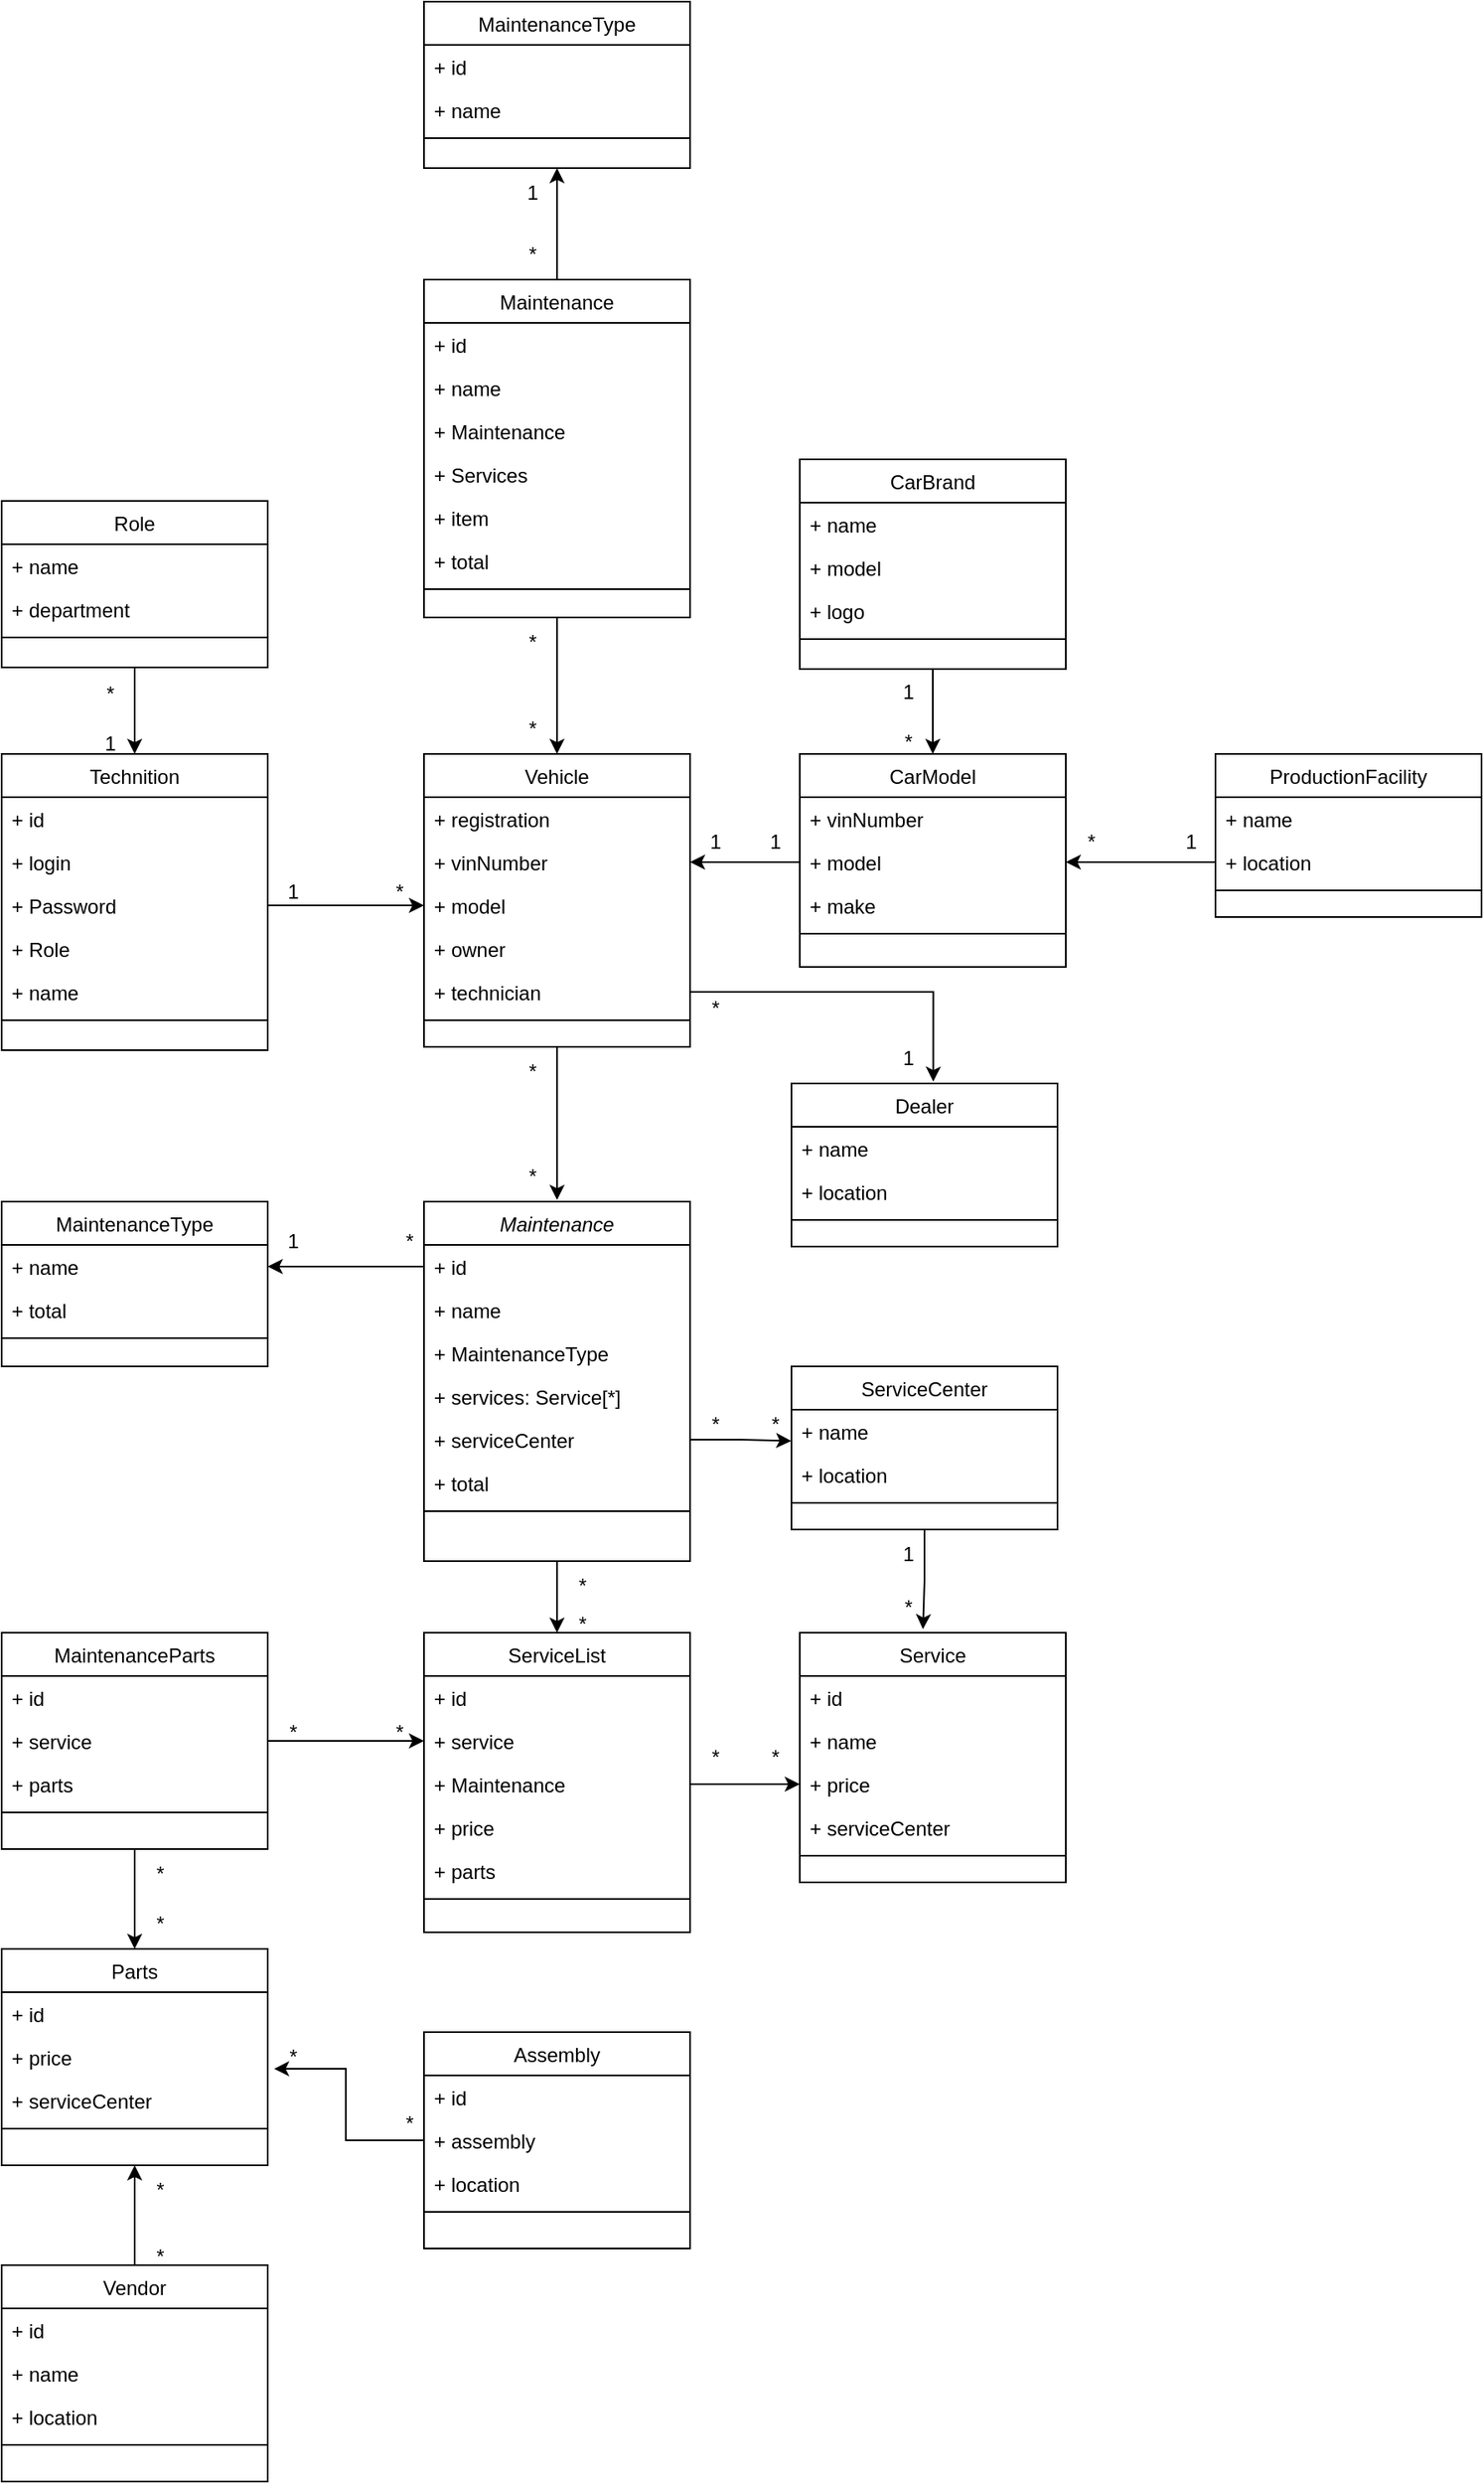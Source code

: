 <mxfile version="21.1.2" type="device">
  <diagram id="C5RBs43oDa-KdzZeNtuy" name="Page-1">
    <mxGraphModel dx="850" dy="819" grid="1" gridSize="10" guides="1" tooltips="1" connect="1" arrows="1" fold="1" page="1" pageScale="1" pageWidth="827" pageHeight="1169" math="0" shadow="0">
      <root>
        <mxCell id="WIyWlLk6GJQsqaUBKTNV-0" />
        <mxCell id="WIyWlLk6GJQsqaUBKTNV-1" parent="WIyWlLk6GJQsqaUBKTNV-0" />
        <mxCell id="qmpPMKrpPphyloh2gBgC-76" style="edgeStyle=orthogonalEdgeStyle;rounded=0;orthogonalLoop=1;jettySize=auto;html=1;exitX=0.5;exitY=1;exitDx=0;exitDy=0;entryX=0.5;entryY=0;entryDx=0;entryDy=0;" edge="1" parent="WIyWlLk6GJQsqaUBKTNV-1" source="zkfFHV4jXpPFQw0GAbJ--0" target="qmpPMKrpPphyloh2gBgC-65">
          <mxGeometry relative="1" as="geometry" />
        </mxCell>
        <mxCell id="zkfFHV4jXpPFQw0GAbJ--0" value="Maintenance" style="swimlane;fontStyle=2;align=center;verticalAlign=top;childLayout=stackLayout;horizontal=1;startSize=26;horizontalStack=0;resizeParent=1;resizeLast=0;collapsible=1;marginBottom=0;rounded=0;shadow=0;strokeWidth=1;" parent="WIyWlLk6GJQsqaUBKTNV-1" vertex="1">
          <mxGeometry x="334" y="1031" width="160" height="216" as="geometry">
            <mxRectangle x="230" y="140" width="160" height="26" as="alternateBounds" />
          </mxGeometry>
        </mxCell>
        <mxCell id="zkfFHV4jXpPFQw0GAbJ--1" value="+ id" style="text;align=left;verticalAlign=top;spacingLeft=4;spacingRight=4;overflow=hidden;rotatable=0;points=[[0,0.5],[1,0.5]];portConstraint=eastwest;" parent="zkfFHV4jXpPFQw0GAbJ--0" vertex="1">
          <mxGeometry y="26" width="160" height="26" as="geometry" />
        </mxCell>
        <mxCell id="zkfFHV4jXpPFQw0GAbJ--2" value="+ name" style="text;align=left;verticalAlign=top;spacingLeft=4;spacingRight=4;overflow=hidden;rotatable=0;points=[[0,0.5],[1,0.5]];portConstraint=eastwest;rounded=0;shadow=0;html=0;" parent="zkfFHV4jXpPFQw0GAbJ--0" vertex="1">
          <mxGeometry y="52" width="160" height="26" as="geometry" />
        </mxCell>
        <mxCell id="zkfFHV4jXpPFQw0GAbJ--3" value="+ MaintenanceType" style="text;align=left;verticalAlign=top;spacingLeft=4;spacingRight=4;overflow=hidden;rotatable=0;points=[[0,0.5],[1,0.5]];portConstraint=eastwest;rounded=0;shadow=0;html=0;" parent="zkfFHV4jXpPFQw0GAbJ--0" vertex="1">
          <mxGeometry y="78" width="160" height="26" as="geometry" />
        </mxCell>
        <mxCell id="qmpPMKrpPphyloh2gBgC-39" value="+ services: Service[*]" style="text;align=left;verticalAlign=top;spacingLeft=4;spacingRight=4;overflow=hidden;rotatable=0;points=[[0,0.5],[1,0.5]];portConstraint=eastwest;rounded=0;shadow=0;html=0;" vertex="1" parent="zkfFHV4jXpPFQw0GAbJ--0">
          <mxGeometry y="104" width="160" height="26" as="geometry" />
        </mxCell>
        <mxCell id="qmpPMKrpPphyloh2gBgC-40" value="+ serviceCenter" style="text;align=left;verticalAlign=top;spacingLeft=4;spacingRight=4;overflow=hidden;rotatable=0;points=[[0,0.5],[1,0.5]];portConstraint=eastwest;rounded=0;shadow=0;html=0;" vertex="1" parent="zkfFHV4jXpPFQw0GAbJ--0">
          <mxGeometry y="130" width="160" height="26" as="geometry" />
        </mxCell>
        <mxCell id="qmpPMKrpPphyloh2gBgC-41" value="+ total" style="text;align=left;verticalAlign=top;spacingLeft=4;spacingRight=4;overflow=hidden;rotatable=0;points=[[0,0.5],[1,0.5]];portConstraint=eastwest;" vertex="1" parent="zkfFHV4jXpPFQw0GAbJ--0">
          <mxGeometry y="156" width="160" height="26" as="geometry" />
        </mxCell>
        <mxCell id="zkfFHV4jXpPFQw0GAbJ--4" value="" style="line;html=1;strokeWidth=1;align=left;verticalAlign=middle;spacingTop=-1;spacingLeft=3;spacingRight=3;rotatable=0;labelPosition=right;points=[];portConstraint=eastwest;" parent="zkfFHV4jXpPFQw0GAbJ--0" vertex="1">
          <mxGeometry y="182" width="160" height="8" as="geometry" />
        </mxCell>
        <mxCell id="zkfFHV4jXpPFQw0GAbJ--6" value="MaintenanceType" style="swimlane;fontStyle=0;align=center;verticalAlign=top;childLayout=stackLayout;horizontal=1;startSize=26;horizontalStack=0;resizeParent=1;resizeLast=0;collapsible=1;marginBottom=0;rounded=0;shadow=0;strokeWidth=1;" parent="WIyWlLk6GJQsqaUBKTNV-1" vertex="1">
          <mxGeometry x="80" y="1031" width="160" height="99" as="geometry">
            <mxRectangle x="130" y="380" width="160" height="26" as="alternateBounds" />
          </mxGeometry>
        </mxCell>
        <mxCell id="zkfFHV4jXpPFQw0GAbJ--7" value="+ name" style="text;align=left;verticalAlign=top;spacingLeft=4;spacingRight=4;overflow=hidden;rotatable=0;points=[[0,0.5],[1,0.5]];portConstraint=eastwest;" parent="zkfFHV4jXpPFQw0GAbJ--6" vertex="1">
          <mxGeometry y="26" width="160" height="26" as="geometry" />
        </mxCell>
        <mxCell id="zkfFHV4jXpPFQw0GAbJ--8" value="+ total" style="text;align=left;verticalAlign=top;spacingLeft=4;spacingRight=4;overflow=hidden;rotatable=0;points=[[0,0.5],[1,0.5]];portConstraint=eastwest;rounded=0;shadow=0;html=0;" parent="zkfFHV4jXpPFQw0GAbJ--6" vertex="1">
          <mxGeometry y="52" width="160" height="26" as="geometry" />
        </mxCell>
        <mxCell id="zkfFHV4jXpPFQw0GAbJ--9" value="" style="line;html=1;strokeWidth=1;align=left;verticalAlign=middle;spacingTop=-1;spacingLeft=3;spacingRight=3;rotatable=0;labelPosition=right;points=[];portConstraint=eastwest;" parent="zkfFHV4jXpPFQw0GAbJ--6" vertex="1">
          <mxGeometry y="78" width="160" height="8" as="geometry" />
        </mxCell>
        <mxCell id="qmpPMKrpPphyloh2gBgC-119" style="edgeStyle=orthogonalEdgeStyle;rounded=0;orthogonalLoop=1;jettySize=auto;html=1;exitX=0.5;exitY=1;exitDx=0;exitDy=0;entryX=0.5;entryY=0;entryDx=0;entryDy=0;" edge="1" parent="WIyWlLk6GJQsqaUBKTNV-1" source="zkfFHV4jXpPFQw0GAbJ--13" target="qmpPMKrpPphyloh2gBgC-23">
          <mxGeometry relative="1" as="geometry" />
        </mxCell>
        <mxCell id="zkfFHV4jXpPFQw0GAbJ--13" value="Role" style="swimlane;fontStyle=0;align=center;verticalAlign=top;childLayout=stackLayout;horizontal=1;startSize=26;horizontalStack=0;resizeParent=1;resizeLast=0;collapsible=1;marginBottom=0;rounded=0;shadow=0;strokeWidth=1;" parent="WIyWlLk6GJQsqaUBKTNV-1" vertex="1">
          <mxGeometry x="80" y="610" width="160" height="100" as="geometry">
            <mxRectangle x="340" y="380" width="170" height="26" as="alternateBounds" />
          </mxGeometry>
        </mxCell>
        <mxCell id="zkfFHV4jXpPFQw0GAbJ--14" value="+ name" style="text;align=left;verticalAlign=top;spacingLeft=4;spacingRight=4;overflow=hidden;rotatable=0;points=[[0,0.5],[1,0.5]];portConstraint=eastwest;" parent="zkfFHV4jXpPFQw0GAbJ--13" vertex="1">
          <mxGeometry y="26" width="160" height="26" as="geometry" />
        </mxCell>
        <mxCell id="qmpPMKrpPphyloh2gBgC-34" value="+ department" style="text;align=left;verticalAlign=top;spacingLeft=4;spacingRight=4;overflow=hidden;rotatable=0;points=[[0,0.5],[1,0.5]];portConstraint=eastwest;" vertex="1" parent="zkfFHV4jXpPFQw0GAbJ--13">
          <mxGeometry y="52" width="160" height="26" as="geometry" />
        </mxCell>
        <mxCell id="zkfFHV4jXpPFQw0GAbJ--15" value="" style="line;html=1;strokeWidth=1;align=left;verticalAlign=middle;spacingTop=-1;spacingLeft=3;spacingRight=3;rotatable=0;labelPosition=right;points=[];portConstraint=eastwest;" parent="zkfFHV4jXpPFQw0GAbJ--13" vertex="1">
          <mxGeometry y="78" width="160" height="8" as="geometry" />
        </mxCell>
        <mxCell id="407BUc0o9kKC5jC4xrrl-8" style="edgeStyle=orthogonalEdgeStyle;rounded=0;orthogonalLoop=1;jettySize=auto;html=1;exitX=0.5;exitY=0;exitDx=0;exitDy=0;entryX=0.5;entryY=1;entryDx=0;entryDy=0;" parent="WIyWlLk6GJQsqaUBKTNV-1" source="zkfFHV4jXpPFQw0GAbJ--17" target="407BUc0o9kKC5jC4xrrl-0" edge="1">
          <mxGeometry relative="1" as="geometry" />
        </mxCell>
        <mxCell id="407BUc0o9kKC5jC4xrrl-19" style="edgeStyle=orthogonalEdgeStyle;rounded=0;orthogonalLoop=1;jettySize=auto;html=1;exitX=0.5;exitY=1;exitDx=0;exitDy=0;entryX=0.5;entryY=0;entryDx=0;entryDy=0;" parent="WIyWlLk6GJQsqaUBKTNV-1" source="zkfFHV4jXpPFQw0GAbJ--17" target="407BUc0o9kKC5jC4xrrl-11" edge="1">
          <mxGeometry relative="1" as="geometry" />
        </mxCell>
        <mxCell id="zkfFHV4jXpPFQw0GAbJ--17" value="Maintenance" style="swimlane;fontStyle=0;align=center;verticalAlign=top;childLayout=stackLayout;horizontal=1;startSize=26;horizontalStack=0;resizeParent=1;resizeLast=0;collapsible=1;marginBottom=0;rounded=0;shadow=0;strokeWidth=1;" parent="WIyWlLk6GJQsqaUBKTNV-1" vertex="1">
          <mxGeometry x="334" y="477" width="160" height="203" as="geometry">
            <mxRectangle x="550" y="140" width="160" height="26" as="alternateBounds" />
          </mxGeometry>
        </mxCell>
        <mxCell id="zkfFHV4jXpPFQw0GAbJ--18" value="+ id" style="text;align=left;verticalAlign=top;spacingLeft=4;spacingRight=4;overflow=hidden;rotatable=0;points=[[0,0.5],[1,0.5]];portConstraint=eastwest;" parent="zkfFHV4jXpPFQw0GAbJ--17" vertex="1">
          <mxGeometry y="26" width="160" height="26" as="geometry" />
        </mxCell>
        <mxCell id="zkfFHV4jXpPFQw0GAbJ--19" value="+ name" style="text;align=left;verticalAlign=top;spacingLeft=4;spacingRight=4;overflow=hidden;rotatable=0;points=[[0,0.5],[1,0.5]];portConstraint=eastwest;rounded=0;shadow=0;html=0;" parent="zkfFHV4jXpPFQw0GAbJ--17" vertex="1">
          <mxGeometry y="52" width="160" height="26" as="geometry" />
        </mxCell>
        <mxCell id="zkfFHV4jXpPFQw0GAbJ--20" value="+ Maintenance" style="text;align=left;verticalAlign=top;spacingLeft=4;spacingRight=4;overflow=hidden;rotatable=0;points=[[0,0.5],[1,0.5]];portConstraint=eastwest;rounded=0;shadow=0;html=0;" parent="zkfFHV4jXpPFQw0GAbJ--17" vertex="1">
          <mxGeometry y="78" width="160" height="26" as="geometry" />
        </mxCell>
        <mxCell id="zkfFHV4jXpPFQw0GAbJ--21" value="+ Services" style="text;align=left;verticalAlign=top;spacingLeft=4;spacingRight=4;overflow=hidden;rotatable=0;points=[[0,0.5],[1,0.5]];portConstraint=eastwest;rounded=0;shadow=0;html=0;" parent="zkfFHV4jXpPFQw0GAbJ--17" vertex="1">
          <mxGeometry y="104" width="160" height="26" as="geometry" />
        </mxCell>
        <mxCell id="zkfFHV4jXpPFQw0GAbJ--22" value="+ item" style="text;align=left;verticalAlign=top;spacingLeft=4;spacingRight=4;overflow=hidden;rotatable=0;points=[[0,0.5],[1,0.5]];portConstraint=eastwest;rounded=0;shadow=0;html=0;" parent="zkfFHV4jXpPFQw0GAbJ--17" vertex="1">
          <mxGeometry y="130" width="160" height="26" as="geometry" />
        </mxCell>
        <mxCell id="zkfFHV4jXpPFQw0GAbJ--24" value="+ total" style="text;align=left;verticalAlign=top;spacingLeft=4;spacingRight=4;overflow=hidden;rotatable=0;points=[[0,0.5],[1,0.5]];portConstraint=eastwest;" parent="zkfFHV4jXpPFQw0GAbJ--17" vertex="1">
          <mxGeometry y="156" width="160" height="26" as="geometry" />
        </mxCell>
        <mxCell id="zkfFHV4jXpPFQw0GAbJ--23" value="" style="line;html=1;strokeWidth=1;align=left;verticalAlign=middle;spacingTop=-1;spacingLeft=3;spacingRight=3;rotatable=0;labelPosition=right;points=[];portConstraint=eastwest;" parent="zkfFHV4jXpPFQw0GAbJ--17" vertex="1">
          <mxGeometry y="182" width="160" height="8" as="geometry" />
        </mxCell>
        <mxCell id="407BUc0o9kKC5jC4xrrl-0" value="MaintenanceType" style="swimlane;fontStyle=0;align=center;verticalAlign=top;childLayout=stackLayout;horizontal=1;startSize=26;horizontalStack=0;resizeParent=1;resizeLast=0;collapsible=1;marginBottom=0;rounded=0;shadow=0;strokeWidth=1;" parent="WIyWlLk6GJQsqaUBKTNV-1" vertex="1">
          <mxGeometry x="334" y="310" width="160" height="100" as="geometry">
            <mxRectangle x="550" y="140" width="160" height="26" as="alternateBounds" />
          </mxGeometry>
        </mxCell>
        <mxCell id="407BUc0o9kKC5jC4xrrl-1" value="+ id" style="text;align=left;verticalAlign=top;spacingLeft=4;spacingRight=4;overflow=hidden;rotatable=0;points=[[0,0.5],[1,0.5]];portConstraint=eastwest;" parent="407BUc0o9kKC5jC4xrrl-0" vertex="1">
          <mxGeometry y="26" width="160" height="26" as="geometry" />
        </mxCell>
        <mxCell id="407BUc0o9kKC5jC4xrrl-2" value="+ name" style="text;align=left;verticalAlign=top;spacingLeft=4;spacingRight=4;overflow=hidden;rotatable=0;points=[[0,0.5],[1,0.5]];portConstraint=eastwest;rounded=0;shadow=0;html=0;" parent="407BUc0o9kKC5jC4xrrl-0" vertex="1">
          <mxGeometry y="52" width="160" height="26" as="geometry" />
        </mxCell>
        <mxCell id="407BUc0o9kKC5jC4xrrl-7" value="" style="line;html=1;strokeWidth=1;align=left;verticalAlign=middle;spacingTop=-1;spacingLeft=3;spacingRight=3;rotatable=0;labelPosition=right;points=[];portConstraint=eastwest;" parent="407BUc0o9kKC5jC4xrrl-0" vertex="1">
          <mxGeometry y="78" width="160" height="8" as="geometry" />
        </mxCell>
        <mxCell id="407BUc0o9kKC5jC4xrrl-9" value="1" style="text;html=1;align=center;verticalAlign=middle;resizable=0;points=[];autosize=1;strokeColor=none;fillColor=none;" parent="WIyWlLk6GJQsqaUBKTNV-1" vertex="1">
          <mxGeometry x="384" y="410" width="30" height="30" as="geometry" />
        </mxCell>
        <mxCell id="407BUc0o9kKC5jC4xrrl-10" value="*" style="text;html=1;align=center;verticalAlign=middle;resizable=0;points=[];autosize=1;strokeColor=none;fillColor=none;" parent="WIyWlLk6GJQsqaUBKTNV-1" vertex="1">
          <mxGeometry x="384" y="447" width="30" height="30" as="geometry" />
        </mxCell>
        <mxCell id="qmpPMKrpPphyloh2gBgC-43" style="edgeStyle=orthogonalEdgeStyle;rounded=0;orthogonalLoop=1;jettySize=auto;html=1;exitX=0.5;exitY=1;exitDx=0;exitDy=0;" edge="1" parent="WIyWlLk6GJQsqaUBKTNV-1" source="407BUc0o9kKC5jC4xrrl-11">
          <mxGeometry relative="1" as="geometry">
            <mxPoint x="414.034" y="1030.0" as="targetPoint" />
          </mxGeometry>
        </mxCell>
        <mxCell id="407BUc0o9kKC5jC4xrrl-11" value="Vehicle" style="swimlane;fontStyle=0;align=center;verticalAlign=top;childLayout=stackLayout;horizontal=1;startSize=26;horizontalStack=0;resizeParent=1;resizeLast=0;collapsible=1;marginBottom=0;rounded=0;shadow=0;strokeWidth=1;" parent="WIyWlLk6GJQsqaUBKTNV-1" vertex="1">
          <mxGeometry x="334" y="762" width="160" height="176" as="geometry">
            <mxRectangle x="550" y="140" width="160" height="26" as="alternateBounds" />
          </mxGeometry>
        </mxCell>
        <mxCell id="407BUc0o9kKC5jC4xrrl-12" value="+ registration" style="text;align=left;verticalAlign=top;spacingLeft=4;spacingRight=4;overflow=hidden;rotatable=0;points=[[0,0.5],[1,0.5]];portConstraint=eastwest;" parent="407BUc0o9kKC5jC4xrrl-11" vertex="1">
          <mxGeometry y="26" width="160" height="26" as="geometry" />
        </mxCell>
        <mxCell id="407BUc0o9kKC5jC4xrrl-13" value="+ vinNumber" style="text;align=left;verticalAlign=top;spacingLeft=4;spacingRight=4;overflow=hidden;rotatable=0;points=[[0,0.5],[1,0.5]];portConstraint=eastwest;rounded=0;shadow=0;html=0;" parent="407BUc0o9kKC5jC4xrrl-11" vertex="1">
          <mxGeometry y="52" width="160" height="26" as="geometry" />
        </mxCell>
        <mxCell id="407BUc0o9kKC5jC4xrrl-14" value="+ model" style="text;align=left;verticalAlign=top;spacingLeft=4;spacingRight=4;overflow=hidden;rotatable=0;points=[[0,0.5],[1,0.5]];portConstraint=eastwest;rounded=0;shadow=0;html=0;" parent="407BUc0o9kKC5jC4xrrl-11" vertex="1">
          <mxGeometry y="78" width="160" height="26" as="geometry" />
        </mxCell>
        <mxCell id="407BUc0o9kKC5jC4xrrl-15" value="+ owner" style="text;align=left;verticalAlign=top;spacingLeft=4;spacingRight=4;overflow=hidden;rotatable=0;points=[[0,0.5],[1,0.5]];portConstraint=eastwest;rounded=0;shadow=0;html=0;" parent="407BUc0o9kKC5jC4xrrl-11" vertex="1">
          <mxGeometry y="104" width="160" height="26" as="geometry" />
        </mxCell>
        <mxCell id="407BUc0o9kKC5jC4xrrl-16" value="+ technician" style="text;align=left;verticalAlign=top;spacingLeft=4;spacingRight=4;overflow=hidden;rotatable=0;points=[[0,0.5],[1,0.5]];portConstraint=eastwest;rounded=0;shadow=0;html=0;" parent="407BUc0o9kKC5jC4xrrl-11" vertex="1">
          <mxGeometry y="130" width="160" height="26" as="geometry" />
        </mxCell>
        <mxCell id="407BUc0o9kKC5jC4xrrl-18" value="" style="line;html=1;strokeWidth=1;align=left;verticalAlign=middle;spacingTop=-1;spacingLeft=3;spacingRight=3;rotatable=0;labelPosition=right;points=[];portConstraint=eastwest;" parent="407BUc0o9kKC5jC4xrrl-11" vertex="1">
          <mxGeometry y="156" width="160" height="8" as="geometry" />
        </mxCell>
        <mxCell id="407BUc0o9kKC5jC4xrrl-20" value="*" style="text;html=1;align=center;verticalAlign=middle;resizable=0;points=[];autosize=1;strokeColor=none;fillColor=none;" parent="WIyWlLk6GJQsqaUBKTNV-1" vertex="1">
          <mxGeometry x="384" y="680" width="30" height="30" as="geometry" />
        </mxCell>
        <mxCell id="407BUc0o9kKC5jC4xrrl-21" value="*" style="text;html=1;align=center;verticalAlign=middle;resizable=0;points=[];autosize=1;strokeColor=none;fillColor=none;" parent="WIyWlLk6GJQsqaUBKTNV-1" vertex="1">
          <mxGeometry x="384" y="732" width="30" height="30" as="geometry" />
        </mxCell>
        <mxCell id="407BUc0o9kKC5jC4xrrl-22" value="CarModel" style="swimlane;fontStyle=0;align=center;verticalAlign=top;childLayout=stackLayout;horizontal=1;startSize=26;horizontalStack=0;resizeParent=1;resizeLast=0;collapsible=1;marginBottom=0;rounded=0;shadow=0;strokeWidth=1;" parent="WIyWlLk6GJQsqaUBKTNV-1" vertex="1">
          <mxGeometry x="560" y="762" width="160" height="128" as="geometry">
            <mxRectangle x="550" y="140" width="160" height="26" as="alternateBounds" />
          </mxGeometry>
        </mxCell>
        <mxCell id="407BUc0o9kKC5jC4xrrl-24" value="+ vinNumber" style="text;align=left;verticalAlign=top;spacingLeft=4;spacingRight=4;overflow=hidden;rotatable=0;points=[[0,0.5],[1,0.5]];portConstraint=eastwest;rounded=0;shadow=0;html=0;" parent="407BUc0o9kKC5jC4xrrl-22" vertex="1">
          <mxGeometry y="26" width="160" height="26" as="geometry" />
        </mxCell>
        <mxCell id="407BUc0o9kKC5jC4xrrl-25" value="+ model" style="text;align=left;verticalAlign=top;spacingLeft=4;spacingRight=4;overflow=hidden;rotatable=0;points=[[0,0.5],[1,0.5]];portConstraint=eastwest;rounded=0;shadow=0;html=0;" parent="407BUc0o9kKC5jC4xrrl-22" vertex="1">
          <mxGeometry y="52" width="160" height="26" as="geometry" />
        </mxCell>
        <mxCell id="407BUc0o9kKC5jC4xrrl-27" value="+ make" style="text;align=left;verticalAlign=top;spacingLeft=4;spacingRight=4;overflow=hidden;rotatable=0;points=[[0,0.5],[1,0.5]];portConstraint=eastwest;rounded=0;shadow=0;html=0;" parent="407BUc0o9kKC5jC4xrrl-22" vertex="1">
          <mxGeometry y="78" width="160" height="26" as="geometry" />
        </mxCell>
        <mxCell id="407BUc0o9kKC5jC4xrrl-28" value="" style="line;html=1;strokeWidth=1;align=left;verticalAlign=middle;spacingTop=-1;spacingLeft=3;spacingRight=3;rotatable=0;labelPosition=right;points=[];portConstraint=eastwest;" parent="407BUc0o9kKC5jC4xrrl-22" vertex="1">
          <mxGeometry y="104" width="160" height="8" as="geometry" />
        </mxCell>
        <mxCell id="407BUc0o9kKC5jC4xrrl-30" style="edgeStyle=orthogonalEdgeStyle;rounded=0;orthogonalLoop=1;jettySize=auto;html=1;exitX=0;exitY=0.5;exitDx=0;exitDy=0;entryX=1;entryY=0.5;entryDx=0;entryDy=0;" parent="WIyWlLk6GJQsqaUBKTNV-1" source="407BUc0o9kKC5jC4xrrl-25" target="407BUc0o9kKC5jC4xrrl-13" edge="1">
          <mxGeometry relative="1" as="geometry" />
        </mxCell>
        <mxCell id="407BUc0o9kKC5jC4xrrl-31" value="1" style="text;html=1;align=center;verticalAlign=middle;resizable=0;points=[];autosize=1;strokeColor=none;fillColor=none;" parent="WIyWlLk6GJQsqaUBKTNV-1" vertex="1">
          <mxGeometry x="530" y="800" width="30" height="30" as="geometry" />
        </mxCell>
        <mxCell id="407BUc0o9kKC5jC4xrrl-32" value="1" style="text;html=1;align=center;verticalAlign=middle;resizable=0;points=[];autosize=1;strokeColor=none;fillColor=none;" parent="WIyWlLk6GJQsqaUBKTNV-1" vertex="1">
          <mxGeometry x="494" y="800" width="30" height="30" as="geometry" />
        </mxCell>
        <mxCell id="qmpPMKrpPphyloh2gBgC-118" style="edgeStyle=orthogonalEdgeStyle;rounded=0;orthogonalLoop=1;jettySize=auto;html=1;exitX=0.5;exitY=1;exitDx=0;exitDy=0;entryX=0.5;entryY=0;entryDx=0;entryDy=0;" edge="1" parent="WIyWlLk6GJQsqaUBKTNV-1" source="qmpPMKrpPphyloh2gBgC-0" target="407BUc0o9kKC5jC4xrrl-22">
          <mxGeometry relative="1" as="geometry" />
        </mxCell>
        <mxCell id="qmpPMKrpPphyloh2gBgC-0" value="CarBrand" style="swimlane;fontStyle=0;align=center;verticalAlign=top;childLayout=stackLayout;horizontal=1;startSize=26;horizontalStack=0;resizeParent=1;resizeLast=0;collapsible=1;marginBottom=0;rounded=0;shadow=0;strokeWidth=1;" vertex="1" parent="WIyWlLk6GJQsqaUBKTNV-1">
          <mxGeometry x="560" y="585" width="160" height="126" as="geometry">
            <mxRectangle x="340" y="380" width="170" height="26" as="alternateBounds" />
          </mxGeometry>
        </mxCell>
        <mxCell id="qmpPMKrpPphyloh2gBgC-1" value="+ name" style="text;align=left;verticalAlign=top;spacingLeft=4;spacingRight=4;overflow=hidden;rotatable=0;points=[[0,0.5],[1,0.5]];portConstraint=eastwest;" vertex="1" parent="qmpPMKrpPphyloh2gBgC-0">
          <mxGeometry y="26" width="160" height="26" as="geometry" />
        </mxCell>
        <mxCell id="qmpPMKrpPphyloh2gBgC-5" value="+ model" style="text;align=left;verticalAlign=top;spacingLeft=4;spacingRight=4;overflow=hidden;rotatable=0;points=[[0,0.5],[1,0.5]];portConstraint=eastwest;" vertex="1" parent="qmpPMKrpPphyloh2gBgC-0">
          <mxGeometry y="52" width="160" height="26" as="geometry" />
        </mxCell>
        <mxCell id="qmpPMKrpPphyloh2gBgC-6" value="+ logo" style="text;align=left;verticalAlign=top;spacingLeft=4;spacingRight=4;overflow=hidden;rotatable=0;points=[[0,0.5],[1,0.5]];portConstraint=eastwest;" vertex="1" parent="qmpPMKrpPphyloh2gBgC-0">
          <mxGeometry y="78" width="160" height="26" as="geometry" />
        </mxCell>
        <mxCell id="qmpPMKrpPphyloh2gBgC-2" value="" style="line;html=1;strokeWidth=1;align=left;verticalAlign=middle;spacingTop=-1;spacingLeft=3;spacingRight=3;rotatable=0;labelPosition=right;points=[];portConstraint=eastwest;" vertex="1" parent="qmpPMKrpPphyloh2gBgC-0">
          <mxGeometry y="104" width="160" height="8" as="geometry" />
        </mxCell>
        <mxCell id="qmpPMKrpPphyloh2gBgC-4" value="1" style="text;html=1;align=center;verticalAlign=middle;resizable=0;points=[];autosize=1;strokeColor=none;fillColor=none;" vertex="1" parent="WIyWlLk6GJQsqaUBKTNV-1">
          <mxGeometry x="610" y="710" width="30" height="30" as="geometry" />
        </mxCell>
        <mxCell id="qmpPMKrpPphyloh2gBgC-7" value="*" style="text;html=1;align=center;verticalAlign=middle;resizable=0;points=[];autosize=1;strokeColor=none;fillColor=none;" vertex="1" parent="WIyWlLk6GJQsqaUBKTNV-1">
          <mxGeometry x="610" y="740" width="30" height="30" as="geometry" />
        </mxCell>
        <mxCell id="qmpPMKrpPphyloh2gBgC-8" value="ProductionFacility" style="swimlane;fontStyle=0;align=center;verticalAlign=top;childLayout=stackLayout;horizontal=1;startSize=26;horizontalStack=0;resizeParent=1;resizeLast=0;collapsible=1;marginBottom=0;rounded=0;shadow=0;strokeWidth=1;" vertex="1" parent="WIyWlLk6GJQsqaUBKTNV-1">
          <mxGeometry x="810" y="762" width="160" height="98" as="geometry">
            <mxRectangle x="550" y="140" width="160" height="26" as="alternateBounds" />
          </mxGeometry>
        </mxCell>
        <mxCell id="qmpPMKrpPphyloh2gBgC-9" value="+ name" style="text;align=left;verticalAlign=top;spacingLeft=4;spacingRight=4;overflow=hidden;rotatable=0;points=[[0,0.5],[1,0.5]];portConstraint=eastwest;rounded=0;shadow=0;html=0;" vertex="1" parent="qmpPMKrpPphyloh2gBgC-8">
          <mxGeometry y="26" width="160" height="26" as="geometry" />
        </mxCell>
        <mxCell id="qmpPMKrpPphyloh2gBgC-10" value="+ location" style="text;align=left;verticalAlign=top;spacingLeft=4;spacingRight=4;overflow=hidden;rotatable=0;points=[[0,0.5],[1,0.5]];portConstraint=eastwest;rounded=0;shadow=0;html=0;" vertex="1" parent="qmpPMKrpPphyloh2gBgC-8">
          <mxGeometry y="52" width="160" height="26" as="geometry" />
        </mxCell>
        <mxCell id="qmpPMKrpPphyloh2gBgC-12" value="" style="line;html=1;strokeWidth=1;align=left;verticalAlign=middle;spacingTop=-1;spacingLeft=3;spacingRight=3;rotatable=0;labelPosition=right;points=[];portConstraint=eastwest;" vertex="1" parent="qmpPMKrpPphyloh2gBgC-8">
          <mxGeometry y="78" width="160" height="8" as="geometry" />
        </mxCell>
        <mxCell id="qmpPMKrpPphyloh2gBgC-14" value="*" style="text;html=1;align=center;verticalAlign=middle;resizable=0;points=[];autosize=1;strokeColor=none;fillColor=none;" vertex="1" parent="WIyWlLk6GJQsqaUBKTNV-1">
          <mxGeometry x="720" y="800" width="30" height="30" as="geometry" />
        </mxCell>
        <mxCell id="qmpPMKrpPphyloh2gBgC-15" value="1" style="text;html=1;align=center;verticalAlign=middle;resizable=0;points=[];autosize=1;strokeColor=none;fillColor=none;" vertex="1" parent="WIyWlLk6GJQsqaUBKTNV-1">
          <mxGeometry x="780" y="800" width="30" height="30" as="geometry" />
        </mxCell>
        <mxCell id="qmpPMKrpPphyloh2gBgC-16" value="Dealer" style="swimlane;fontStyle=0;align=center;verticalAlign=top;childLayout=stackLayout;horizontal=1;startSize=26;horizontalStack=0;resizeParent=1;resizeLast=0;collapsible=1;marginBottom=0;rounded=0;shadow=0;strokeWidth=1;" vertex="1" parent="WIyWlLk6GJQsqaUBKTNV-1">
          <mxGeometry x="555" y="960" width="160" height="98" as="geometry">
            <mxRectangle x="550" y="140" width="160" height="26" as="alternateBounds" />
          </mxGeometry>
        </mxCell>
        <mxCell id="qmpPMKrpPphyloh2gBgC-17" value="+ name" style="text;align=left;verticalAlign=top;spacingLeft=4;spacingRight=4;overflow=hidden;rotatable=0;points=[[0,0.5],[1,0.5]];portConstraint=eastwest;rounded=0;shadow=0;html=0;" vertex="1" parent="qmpPMKrpPphyloh2gBgC-16">
          <mxGeometry y="26" width="160" height="26" as="geometry" />
        </mxCell>
        <mxCell id="qmpPMKrpPphyloh2gBgC-18" value="+ location" style="text;align=left;verticalAlign=top;spacingLeft=4;spacingRight=4;overflow=hidden;rotatable=0;points=[[0,0.5],[1,0.5]];portConstraint=eastwest;rounded=0;shadow=0;html=0;" vertex="1" parent="qmpPMKrpPphyloh2gBgC-16">
          <mxGeometry y="52" width="160" height="26" as="geometry" />
        </mxCell>
        <mxCell id="qmpPMKrpPphyloh2gBgC-19" value="" style="line;html=1;strokeWidth=1;align=left;verticalAlign=middle;spacingTop=-1;spacingLeft=3;spacingRight=3;rotatable=0;labelPosition=right;points=[];portConstraint=eastwest;" vertex="1" parent="qmpPMKrpPphyloh2gBgC-16">
          <mxGeometry y="78" width="160" height="8" as="geometry" />
        </mxCell>
        <mxCell id="qmpPMKrpPphyloh2gBgC-20" style="edgeStyle=orthogonalEdgeStyle;rounded=0;orthogonalLoop=1;jettySize=auto;html=1;exitX=1;exitY=0.5;exitDx=0;exitDy=0;entryX=0.533;entryY=-0.011;entryDx=0;entryDy=0;entryPerimeter=0;" edge="1" parent="WIyWlLk6GJQsqaUBKTNV-1" source="407BUc0o9kKC5jC4xrrl-16" target="qmpPMKrpPphyloh2gBgC-16">
          <mxGeometry relative="1" as="geometry" />
        </mxCell>
        <mxCell id="qmpPMKrpPphyloh2gBgC-21" value="1" style="text;html=1;align=center;verticalAlign=middle;resizable=0;points=[];autosize=1;strokeColor=none;fillColor=none;" vertex="1" parent="WIyWlLk6GJQsqaUBKTNV-1">
          <mxGeometry x="610" y="930" width="30" height="30" as="geometry" />
        </mxCell>
        <mxCell id="qmpPMKrpPphyloh2gBgC-22" value="*" style="text;html=1;align=center;verticalAlign=middle;resizable=0;points=[];autosize=1;strokeColor=none;fillColor=none;" vertex="1" parent="WIyWlLk6GJQsqaUBKTNV-1">
          <mxGeometry x="494" y="900" width="30" height="30" as="geometry" />
        </mxCell>
        <mxCell id="qmpPMKrpPphyloh2gBgC-23" value="Technition" style="swimlane;fontStyle=0;align=center;verticalAlign=top;childLayout=stackLayout;horizontal=1;startSize=26;horizontalStack=0;resizeParent=1;resizeLast=0;collapsible=1;marginBottom=0;rounded=0;shadow=0;strokeWidth=1;" vertex="1" parent="WIyWlLk6GJQsqaUBKTNV-1">
          <mxGeometry x="80" y="762" width="160" height="178" as="geometry">
            <mxRectangle x="550" y="140" width="160" height="26" as="alternateBounds" />
          </mxGeometry>
        </mxCell>
        <mxCell id="qmpPMKrpPphyloh2gBgC-24" value="+ id" style="text;align=left;verticalAlign=top;spacingLeft=4;spacingRight=4;overflow=hidden;rotatable=0;points=[[0,0.5],[1,0.5]];portConstraint=eastwest;" vertex="1" parent="qmpPMKrpPphyloh2gBgC-23">
          <mxGeometry y="26" width="160" height="26" as="geometry" />
        </mxCell>
        <mxCell id="qmpPMKrpPphyloh2gBgC-25" value="+ login" style="text;align=left;verticalAlign=top;spacingLeft=4;spacingRight=4;overflow=hidden;rotatable=0;points=[[0,0.5],[1,0.5]];portConstraint=eastwest;rounded=0;shadow=0;html=0;" vertex="1" parent="qmpPMKrpPphyloh2gBgC-23">
          <mxGeometry y="52" width="160" height="26" as="geometry" />
        </mxCell>
        <mxCell id="qmpPMKrpPphyloh2gBgC-26" value="+ Password" style="text;align=left;verticalAlign=top;spacingLeft=4;spacingRight=4;overflow=hidden;rotatable=0;points=[[0,0.5],[1,0.5]];portConstraint=eastwest;rounded=0;shadow=0;html=0;" vertex="1" parent="qmpPMKrpPphyloh2gBgC-23">
          <mxGeometry y="78" width="160" height="26" as="geometry" />
        </mxCell>
        <mxCell id="qmpPMKrpPphyloh2gBgC-27" value="+ Role" style="text;align=left;verticalAlign=top;spacingLeft=4;spacingRight=4;overflow=hidden;rotatable=0;points=[[0,0.5],[1,0.5]];portConstraint=eastwest;rounded=0;shadow=0;html=0;" vertex="1" parent="qmpPMKrpPphyloh2gBgC-23">
          <mxGeometry y="104" width="160" height="26" as="geometry" />
        </mxCell>
        <mxCell id="qmpPMKrpPphyloh2gBgC-28" value="+ name" style="text;align=left;verticalAlign=top;spacingLeft=4;spacingRight=4;overflow=hidden;rotatable=0;points=[[0,0.5],[1,0.5]];portConstraint=eastwest;rounded=0;shadow=0;html=0;" vertex="1" parent="qmpPMKrpPphyloh2gBgC-23">
          <mxGeometry y="130" width="160" height="26" as="geometry" />
        </mxCell>
        <mxCell id="qmpPMKrpPphyloh2gBgC-30" value="" style="line;html=1;strokeWidth=1;align=left;verticalAlign=middle;spacingTop=-1;spacingLeft=3;spacingRight=3;rotatable=0;labelPosition=right;points=[];portConstraint=eastwest;" vertex="1" parent="qmpPMKrpPphyloh2gBgC-23">
          <mxGeometry y="156" width="160" height="8" as="geometry" />
        </mxCell>
        <mxCell id="qmpPMKrpPphyloh2gBgC-32" value="1" style="text;html=1;align=center;verticalAlign=middle;resizable=0;points=[];autosize=1;strokeColor=none;fillColor=none;" vertex="1" parent="WIyWlLk6GJQsqaUBKTNV-1">
          <mxGeometry x="240" y="830" width="30" height="30" as="geometry" />
        </mxCell>
        <mxCell id="qmpPMKrpPphyloh2gBgC-33" value="*" style="text;html=1;align=center;verticalAlign=middle;resizable=0;points=[];autosize=1;strokeColor=none;fillColor=none;" vertex="1" parent="WIyWlLk6GJQsqaUBKTNV-1">
          <mxGeometry x="304" y="830" width="30" height="30" as="geometry" />
        </mxCell>
        <mxCell id="qmpPMKrpPphyloh2gBgC-36" value="1" style="text;html=1;align=center;verticalAlign=middle;resizable=0;points=[];autosize=1;strokeColor=none;fillColor=none;" vertex="1" parent="WIyWlLk6GJQsqaUBKTNV-1">
          <mxGeometry x="130" y="741" width="30" height="30" as="geometry" />
        </mxCell>
        <mxCell id="qmpPMKrpPphyloh2gBgC-38" value="*" style="text;html=1;align=center;verticalAlign=middle;resizable=0;points=[];autosize=1;strokeColor=none;fillColor=none;" vertex="1" parent="WIyWlLk6GJQsqaUBKTNV-1">
          <mxGeometry x="130" y="711" width="30" height="30" as="geometry" />
        </mxCell>
        <mxCell id="qmpPMKrpPphyloh2gBgC-44" value="*" style="text;html=1;align=center;verticalAlign=middle;resizable=0;points=[];autosize=1;strokeColor=none;fillColor=none;" vertex="1" parent="WIyWlLk6GJQsqaUBKTNV-1">
          <mxGeometry x="383.5" y="938" width="30" height="30" as="geometry" />
        </mxCell>
        <mxCell id="qmpPMKrpPphyloh2gBgC-45" value="*" style="text;html=1;align=center;verticalAlign=middle;resizable=0;points=[];autosize=1;strokeColor=none;fillColor=none;" vertex="1" parent="WIyWlLk6GJQsqaUBKTNV-1">
          <mxGeometry x="384" y="1001" width="30" height="30" as="geometry" />
        </mxCell>
        <mxCell id="qmpPMKrpPphyloh2gBgC-46" style="edgeStyle=orthogonalEdgeStyle;rounded=0;orthogonalLoop=1;jettySize=auto;html=1;exitX=0;exitY=0.5;exitDx=0;exitDy=0;entryX=1;entryY=0.5;entryDx=0;entryDy=0;" edge="1" parent="WIyWlLk6GJQsqaUBKTNV-1" source="zkfFHV4jXpPFQw0GAbJ--1" target="zkfFHV4jXpPFQw0GAbJ--7">
          <mxGeometry relative="1" as="geometry" />
        </mxCell>
        <mxCell id="qmpPMKrpPphyloh2gBgC-47" value="1" style="text;html=1;align=center;verticalAlign=middle;resizable=0;points=[];autosize=1;strokeColor=none;fillColor=none;" vertex="1" parent="WIyWlLk6GJQsqaUBKTNV-1">
          <mxGeometry x="240" y="1040" width="30" height="30" as="geometry" />
        </mxCell>
        <mxCell id="qmpPMKrpPphyloh2gBgC-48" value="*" style="text;html=1;align=center;verticalAlign=middle;resizable=0;points=[];autosize=1;strokeColor=none;fillColor=none;" vertex="1" parent="WIyWlLk6GJQsqaUBKTNV-1">
          <mxGeometry x="310" y="1040" width="30" height="30" as="geometry" />
        </mxCell>
        <mxCell id="qmpPMKrpPphyloh2gBgC-62" style="edgeStyle=orthogonalEdgeStyle;rounded=0;orthogonalLoop=1;jettySize=auto;html=1;exitX=0.5;exitY=1;exitDx=0;exitDy=0;entryX=0.463;entryY=-0.014;entryDx=0;entryDy=0;entryPerimeter=0;" edge="1" parent="WIyWlLk6GJQsqaUBKTNV-1" source="qmpPMKrpPphyloh2gBgC-49" target="qmpPMKrpPphyloh2gBgC-56">
          <mxGeometry relative="1" as="geometry" />
        </mxCell>
        <mxCell id="qmpPMKrpPphyloh2gBgC-49" value="ServiceCenter" style="swimlane;fontStyle=0;align=center;verticalAlign=top;childLayout=stackLayout;horizontal=1;startSize=26;horizontalStack=0;resizeParent=1;resizeLast=0;collapsible=1;marginBottom=0;rounded=0;shadow=0;strokeWidth=1;" vertex="1" parent="WIyWlLk6GJQsqaUBKTNV-1">
          <mxGeometry x="555" y="1130" width="160" height="98" as="geometry">
            <mxRectangle x="550" y="140" width="160" height="26" as="alternateBounds" />
          </mxGeometry>
        </mxCell>
        <mxCell id="qmpPMKrpPphyloh2gBgC-50" value="+ name" style="text;align=left;verticalAlign=top;spacingLeft=4;spacingRight=4;overflow=hidden;rotatable=0;points=[[0,0.5],[1,0.5]];portConstraint=eastwest;rounded=0;shadow=0;html=0;" vertex="1" parent="qmpPMKrpPphyloh2gBgC-49">
          <mxGeometry y="26" width="160" height="26" as="geometry" />
        </mxCell>
        <mxCell id="qmpPMKrpPphyloh2gBgC-51" value="+ location" style="text;align=left;verticalAlign=top;spacingLeft=4;spacingRight=4;overflow=hidden;rotatable=0;points=[[0,0.5],[1,0.5]];portConstraint=eastwest;rounded=0;shadow=0;html=0;" vertex="1" parent="qmpPMKrpPphyloh2gBgC-49">
          <mxGeometry y="52" width="160" height="26" as="geometry" />
        </mxCell>
        <mxCell id="qmpPMKrpPphyloh2gBgC-52" value="" style="line;html=1;strokeWidth=1;align=left;verticalAlign=middle;spacingTop=-1;spacingLeft=3;spacingRight=3;rotatable=0;labelPosition=right;points=[];portConstraint=eastwest;" vertex="1" parent="qmpPMKrpPphyloh2gBgC-49">
          <mxGeometry y="78" width="160" height="8" as="geometry" />
        </mxCell>
        <mxCell id="qmpPMKrpPphyloh2gBgC-53" style="edgeStyle=orthogonalEdgeStyle;rounded=0;orthogonalLoop=1;jettySize=auto;html=1;exitX=1;exitY=0.5;exitDx=0;exitDy=0;entryX=-0.001;entryY=0.723;entryDx=0;entryDy=0;entryPerimeter=0;" edge="1" parent="WIyWlLk6GJQsqaUBKTNV-1" source="qmpPMKrpPphyloh2gBgC-40" target="qmpPMKrpPphyloh2gBgC-50">
          <mxGeometry relative="1" as="geometry" />
        </mxCell>
        <mxCell id="qmpPMKrpPphyloh2gBgC-54" value="*" style="text;html=1;align=center;verticalAlign=middle;resizable=0;points=[];autosize=1;strokeColor=none;fillColor=none;" vertex="1" parent="WIyWlLk6GJQsqaUBKTNV-1">
          <mxGeometry x="530" y="1150" width="30" height="30" as="geometry" />
        </mxCell>
        <mxCell id="qmpPMKrpPphyloh2gBgC-55" value="*" style="text;html=1;align=center;verticalAlign=middle;resizable=0;points=[];autosize=1;strokeColor=none;fillColor=none;" vertex="1" parent="WIyWlLk6GJQsqaUBKTNV-1">
          <mxGeometry x="494" y="1150" width="30" height="30" as="geometry" />
        </mxCell>
        <mxCell id="qmpPMKrpPphyloh2gBgC-56" value="Service" style="swimlane;fontStyle=0;align=center;verticalAlign=top;childLayout=stackLayout;horizontal=1;startSize=26;horizontalStack=0;resizeParent=1;resizeLast=0;collapsible=1;marginBottom=0;rounded=0;shadow=0;strokeWidth=1;" vertex="1" parent="WIyWlLk6GJQsqaUBKTNV-1">
          <mxGeometry x="560" y="1290" width="160" height="150" as="geometry">
            <mxRectangle x="550" y="140" width="160" height="26" as="alternateBounds" />
          </mxGeometry>
        </mxCell>
        <mxCell id="qmpPMKrpPphyloh2gBgC-57" value="+ id" style="text;align=left;verticalAlign=top;spacingLeft=4;spacingRight=4;overflow=hidden;rotatable=0;points=[[0,0.5],[1,0.5]];portConstraint=eastwest;rounded=0;shadow=0;html=0;" vertex="1" parent="qmpPMKrpPphyloh2gBgC-56">
          <mxGeometry y="26" width="160" height="26" as="geometry" />
        </mxCell>
        <mxCell id="qmpPMKrpPphyloh2gBgC-58" value="+ name" style="text;align=left;verticalAlign=top;spacingLeft=4;spacingRight=4;overflow=hidden;rotatable=0;points=[[0,0.5],[1,0.5]];portConstraint=eastwest;rounded=0;shadow=0;html=0;" vertex="1" parent="qmpPMKrpPphyloh2gBgC-56">
          <mxGeometry y="52" width="160" height="26" as="geometry" />
        </mxCell>
        <mxCell id="qmpPMKrpPphyloh2gBgC-61" value="+ price" style="text;align=left;verticalAlign=top;spacingLeft=4;spacingRight=4;overflow=hidden;rotatable=0;points=[[0,0.5],[1,0.5]];portConstraint=eastwest;rounded=0;shadow=0;html=0;" vertex="1" parent="qmpPMKrpPphyloh2gBgC-56">
          <mxGeometry y="78" width="160" height="26" as="geometry" />
        </mxCell>
        <mxCell id="qmpPMKrpPphyloh2gBgC-60" value="+ serviceCenter" style="text;align=left;verticalAlign=top;spacingLeft=4;spacingRight=4;overflow=hidden;rotatable=0;points=[[0,0.5],[1,0.5]];portConstraint=eastwest;rounded=0;shadow=0;html=0;" vertex="1" parent="qmpPMKrpPphyloh2gBgC-56">
          <mxGeometry y="104" width="160" height="26" as="geometry" />
        </mxCell>
        <mxCell id="qmpPMKrpPphyloh2gBgC-59" value="" style="line;html=1;strokeWidth=1;align=left;verticalAlign=middle;spacingTop=-1;spacingLeft=3;spacingRight=3;rotatable=0;labelPosition=right;points=[];portConstraint=eastwest;" vertex="1" parent="qmpPMKrpPphyloh2gBgC-56">
          <mxGeometry y="130" width="160" height="8" as="geometry" />
        </mxCell>
        <mxCell id="qmpPMKrpPphyloh2gBgC-63" value="1" style="text;html=1;align=center;verticalAlign=middle;resizable=0;points=[];autosize=1;strokeColor=none;fillColor=none;" vertex="1" parent="WIyWlLk6GJQsqaUBKTNV-1">
          <mxGeometry x="610" y="1228" width="30" height="30" as="geometry" />
        </mxCell>
        <mxCell id="qmpPMKrpPphyloh2gBgC-64" value="*" style="text;html=1;align=center;verticalAlign=middle;resizable=0;points=[];autosize=1;strokeColor=none;fillColor=none;" vertex="1" parent="WIyWlLk6GJQsqaUBKTNV-1">
          <mxGeometry x="610" y="1260" width="30" height="30" as="geometry" />
        </mxCell>
        <mxCell id="qmpPMKrpPphyloh2gBgC-65" value="ServiceList" style="swimlane;fontStyle=0;align=center;verticalAlign=top;childLayout=stackLayout;horizontal=1;startSize=26;horizontalStack=0;resizeParent=1;resizeLast=0;collapsible=1;marginBottom=0;rounded=0;shadow=0;strokeWidth=1;" vertex="1" parent="WIyWlLk6GJQsqaUBKTNV-1">
          <mxGeometry x="334" y="1290" width="160" height="180" as="geometry">
            <mxRectangle x="550" y="140" width="160" height="26" as="alternateBounds" />
          </mxGeometry>
        </mxCell>
        <mxCell id="qmpPMKrpPphyloh2gBgC-66" value="+ id" style="text;align=left;verticalAlign=top;spacingLeft=4;spacingRight=4;overflow=hidden;rotatable=0;points=[[0,0.5],[1,0.5]];portConstraint=eastwest;rounded=0;shadow=0;html=0;" vertex="1" parent="qmpPMKrpPphyloh2gBgC-65">
          <mxGeometry y="26" width="160" height="26" as="geometry" />
        </mxCell>
        <mxCell id="qmpPMKrpPphyloh2gBgC-67" value="+ service" style="text;align=left;verticalAlign=top;spacingLeft=4;spacingRight=4;overflow=hidden;rotatable=0;points=[[0,0.5],[1,0.5]];portConstraint=eastwest;rounded=0;shadow=0;html=0;" vertex="1" parent="qmpPMKrpPphyloh2gBgC-65">
          <mxGeometry y="52" width="160" height="26" as="geometry" />
        </mxCell>
        <mxCell id="qmpPMKrpPphyloh2gBgC-68" value="+ Maintenance" style="text;align=left;verticalAlign=top;spacingLeft=4;spacingRight=4;overflow=hidden;rotatable=0;points=[[0,0.5],[1,0.5]];portConstraint=eastwest;rounded=0;shadow=0;html=0;" vertex="1" parent="qmpPMKrpPphyloh2gBgC-65">
          <mxGeometry y="78" width="160" height="26" as="geometry" />
        </mxCell>
        <mxCell id="qmpPMKrpPphyloh2gBgC-69" value="+ price" style="text;align=left;verticalAlign=top;spacingLeft=4;spacingRight=4;overflow=hidden;rotatable=0;points=[[0,0.5],[1,0.5]];portConstraint=eastwest;rounded=0;shadow=0;html=0;" vertex="1" parent="qmpPMKrpPphyloh2gBgC-65">
          <mxGeometry y="104" width="160" height="26" as="geometry" />
        </mxCell>
        <mxCell id="qmpPMKrpPphyloh2gBgC-71" value="+ parts" style="text;align=left;verticalAlign=top;spacingLeft=4;spacingRight=4;overflow=hidden;rotatable=0;points=[[0,0.5],[1,0.5]];portConstraint=eastwest;rounded=0;shadow=0;html=0;" vertex="1" parent="qmpPMKrpPphyloh2gBgC-65">
          <mxGeometry y="130" width="160" height="26" as="geometry" />
        </mxCell>
        <mxCell id="qmpPMKrpPphyloh2gBgC-70" value="" style="line;html=1;strokeWidth=1;align=left;verticalAlign=middle;spacingTop=-1;spacingLeft=3;spacingRight=3;rotatable=0;labelPosition=right;points=[];portConstraint=eastwest;" vertex="1" parent="qmpPMKrpPphyloh2gBgC-65">
          <mxGeometry y="156" width="160" height="8" as="geometry" />
        </mxCell>
        <mxCell id="qmpPMKrpPphyloh2gBgC-73" style="edgeStyle=orthogonalEdgeStyle;rounded=0;orthogonalLoop=1;jettySize=auto;html=1;exitX=1;exitY=0.5;exitDx=0;exitDy=0;entryX=0;entryY=0.5;entryDx=0;entryDy=0;" edge="1" parent="WIyWlLk6GJQsqaUBKTNV-1" source="qmpPMKrpPphyloh2gBgC-68" target="qmpPMKrpPphyloh2gBgC-61">
          <mxGeometry relative="1" as="geometry">
            <Array as="points" />
          </mxGeometry>
        </mxCell>
        <mxCell id="qmpPMKrpPphyloh2gBgC-74" value="*" style="text;html=1;align=center;verticalAlign=middle;resizable=0;points=[];autosize=1;strokeColor=none;fillColor=none;" vertex="1" parent="WIyWlLk6GJQsqaUBKTNV-1">
          <mxGeometry x="530" y="1350" width="30" height="30" as="geometry" />
        </mxCell>
        <mxCell id="qmpPMKrpPphyloh2gBgC-75" value="*" style="text;html=1;align=center;verticalAlign=middle;resizable=0;points=[];autosize=1;strokeColor=none;fillColor=none;" vertex="1" parent="WIyWlLk6GJQsqaUBKTNV-1">
          <mxGeometry x="494" y="1350" width="30" height="30" as="geometry" />
        </mxCell>
        <mxCell id="qmpPMKrpPphyloh2gBgC-77" value="*" style="text;html=1;align=center;verticalAlign=middle;resizable=0;points=[];autosize=1;strokeColor=none;fillColor=none;" vertex="1" parent="WIyWlLk6GJQsqaUBKTNV-1">
          <mxGeometry x="414" y="1247" width="30" height="30" as="geometry" />
        </mxCell>
        <mxCell id="qmpPMKrpPphyloh2gBgC-78" value="*" style="text;html=1;align=center;verticalAlign=middle;resizable=0;points=[];autosize=1;strokeColor=none;fillColor=none;" vertex="1" parent="WIyWlLk6GJQsqaUBKTNV-1">
          <mxGeometry x="413.5" y="1270" width="30" height="30" as="geometry" />
        </mxCell>
        <mxCell id="qmpPMKrpPphyloh2gBgC-97" style="edgeStyle=orthogonalEdgeStyle;rounded=0;orthogonalLoop=1;jettySize=auto;html=1;exitX=0.5;exitY=1;exitDx=0;exitDy=0;entryX=0.5;entryY=0;entryDx=0;entryDy=0;" edge="1" parent="WIyWlLk6GJQsqaUBKTNV-1" source="qmpPMKrpPphyloh2gBgC-79" target="qmpPMKrpPphyloh2gBgC-90">
          <mxGeometry relative="1" as="geometry" />
        </mxCell>
        <mxCell id="qmpPMKrpPphyloh2gBgC-79" value="MaintenanceParts" style="swimlane;fontStyle=0;align=center;verticalAlign=top;childLayout=stackLayout;horizontal=1;startSize=26;horizontalStack=0;resizeParent=1;resizeLast=0;collapsible=1;marginBottom=0;rounded=0;shadow=0;strokeWidth=1;" vertex="1" parent="WIyWlLk6GJQsqaUBKTNV-1">
          <mxGeometry x="80" y="1290" width="160" height="130" as="geometry">
            <mxRectangle x="550" y="140" width="160" height="26" as="alternateBounds" />
          </mxGeometry>
        </mxCell>
        <mxCell id="qmpPMKrpPphyloh2gBgC-80" value="+ id" style="text;align=left;verticalAlign=top;spacingLeft=4;spacingRight=4;overflow=hidden;rotatable=0;points=[[0,0.5],[1,0.5]];portConstraint=eastwest;rounded=0;shadow=0;html=0;" vertex="1" parent="qmpPMKrpPphyloh2gBgC-79">
          <mxGeometry y="26" width="160" height="26" as="geometry" />
        </mxCell>
        <mxCell id="qmpPMKrpPphyloh2gBgC-81" value="+ service" style="text;align=left;verticalAlign=top;spacingLeft=4;spacingRight=4;overflow=hidden;rotatable=0;points=[[0,0.5],[1,0.5]];portConstraint=eastwest;rounded=0;shadow=0;html=0;" vertex="1" parent="qmpPMKrpPphyloh2gBgC-79">
          <mxGeometry y="52" width="160" height="26" as="geometry" />
        </mxCell>
        <mxCell id="qmpPMKrpPphyloh2gBgC-84" value="+ parts" style="text;align=left;verticalAlign=top;spacingLeft=4;spacingRight=4;overflow=hidden;rotatable=0;points=[[0,0.5],[1,0.5]];portConstraint=eastwest;rounded=0;shadow=0;html=0;" vertex="1" parent="qmpPMKrpPphyloh2gBgC-79">
          <mxGeometry y="78" width="160" height="26" as="geometry" />
        </mxCell>
        <mxCell id="qmpPMKrpPphyloh2gBgC-85" value="" style="line;html=1;strokeWidth=1;align=left;verticalAlign=middle;spacingTop=-1;spacingLeft=3;spacingRight=3;rotatable=0;labelPosition=right;points=[];portConstraint=eastwest;" vertex="1" parent="qmpPMKrpPphyloh2gBgC-79">
          <mxGeometry y="104" width="160" height="8" as="geometry" />
        </mxCell>
        <mxCell id="qmpPMKrpPphyloh2gBgC-86" style="edgeStyle=orthogonalEdgeStyle;rounded=0;orthogonalLoop=1;jettySize=auto;html=1;exitX=1;exitY=0.5;exitDx=0;exitDy=0;entryX=0;entryY=0.5;entryDx=0;entryDy=0;" edge="1" parent="WIyWlLk6GJQsqaUBKTNV-1" source="qmpPMKrpPphyloh2gBgC-81" target="qmpPMKrpPphyloh2gBgC-67">
          <mxGeometry relative="1" as="geometry" />
        </mxCell>
        <mxCell id="qmpPMKrpPphyloh2gBgC-87" value="*" style="text;html=1;align=center;verticalAlign=middle;resizable=0;points=[];autosize=1;strokeColor=none;fillColor=none;" vertex="1" parent="WIyWlLk6GJQsqaUBKTNV-1">
          <mxGeometry x="240" y="1335" width="30" height="30" as="geometry" />
        </mxCell>
        <mxCell id="qmpPMKrpPphyloh2gBgC-89" value="*" style="text;html=1;align=center;verticalAlign=middle;resizable=0;points=[];autosize=1;strokeColor=none;fillColor=none;" vertex="1" parent="WIyWlLk6GJQsqaUBKTNV-1">
          <mxGeometry x="304" y="1335" width="30" height="30" as="geometry" />
        </mxCell>
        <mxCell id="qmpPMKrpPphyloh2gBgC-90" value="Parts" style="swimlane;fontStyle=0;align=center;verticalAlign=top;childLayout=stackLayout;horizontal=1;startSize=26;horizontalStack=0;resizeParent=1;resizeLast=0;collapsible=1;marginBottom=0;rounded=0;shadow=0;strokeWidth=1;" vertex="1" parent="WIyWlLk6GJQsqaUBKTNV-1">
          <mxGeometry x="80" y="1480" width="160" height="130" as="geometry">
            <mxRectangle x="550" y="140" width="160" height="26" as="alternateBounds" />
          </mxGeometry>
        </mxCell>
        <mxCell id="qmpPMKrpPphyloh2gBgC-91" value="+ id" style="text;align=left;verticalAlign=top;spacingLeft=4;spacingRight=4;overflow=hidden;rotatable=0;points=[[0,0.5],[1,0.5]];portConstraint=eastwest;rounded=0;shadow=0;html=0;" vertex="1" parent="qmpPMKrpPphyloh2gBgC-90">
          <mxGeometry y="26" width="160" height="26" as="geometry" />
        </mxCell>
        <mxCell id="qmpPMKrpPphyloh2gBgC-94" value="+ price" style="text;align=left;verticalAlign=top;spacingLeft=4;spacingRight=4;overflow=hidden;rotatable=0;points=[[0,0.5],[1,0.5]];portConstraint=eastwest;rounded=0;shadow=0;html=0;" vertex="1" parent="qmpPMKrpPphyloh2gBgC-90">
          <mxGeometry y="52" width="160" height="26" as="geometry" />
        </mxCell>
        <mxCell id="qmpPMKrpPphyloh2gBgC-95" value="+ serviceCenter" style="text;align=left;verticalAlign=top;spacingLeft=4;spacingRight=4;overflow=hidden;rotatable=0;points=[[0,0.5],[1,0.5]];portConstraint=eastwest;rounded=0;shadow=0;html=0;" vertex="1" parent="qmpPMKrpPphyloh2gBgC-90">
          <mxGeometry y="78" width="160" height="26" as="geometry" />
        </mxCell>
        <mxCell id="qmpPMKrpPphyloh2gBgC-96" value="" style="line;html=1;strokeWidth=1;align=left;verticalAlign=middle;spacingTop=-1;spacingLeft=3;spacingRight=3;rotatable=0;labelPosition=right;points=[];portConstraint=eastwest;" vertex="1" parent="qmpPMKrpPphyloh2gBgC-90">
          <mxGeometry y="104" width="160" height="8" as="geometry" />
        </mxCell>
        <mxCell id="qmpPMKrpPphyloh2gBgC-98" value="*" style="text;html=1;align=center;verticalAlign=middle;resizable=0;points=[];autosize=1;strokeColor=none;fillColor=none;" vertex="1" parent="WIyWlLk6GJQsqaUBKTNV-1">
          <mxGeometry x="160" y="1420" width="30" height="30" as="geometry" />
        </mxCell>
        <mxCell id="qmpPMKrpPphyloh2gBgC-99" value="*" style="text;html=1;align=center;verticalAlign=middle;resizable=0;points=[];autosize=1;strokeColor=none;fillColor=none;" vertex="1" parent="WIyWlLk6GJQsqaUBKTNV-1">
          <mxGeometry x="160" y="1450" width="30" height="30" as="geometry" />
        </mxCell>
        <mxCell id="qmpPMKrpPphyloh2gBgC-105" style="edgeStyle=orthogonalEdgeStyle;rounded=0;orthogonalLoop=1;jettySize=auto;html=1;exitX=0.5;exitY=0;exitDx=0;exitDy=0;entryX=0.5;entryY=1;entryDx=0;entryDy=0;" edge="1" parent="WIyWlLk6GJQsqaUBKTNV-1" source="qmpPMKrpPphyloh2gBgC-100" target="qmpPMKrpPphyloh2gBgC-90">
          <mxGeometry relative="1" as="geometry" />
        </mxCell>
        <mxCell id="qmpPMKrpPphyloh2gBgC-100" value="Vendor" style="swimlane;fontStyle=0;align=center;verticalAlign=top;childLayout=stackLayout;horizontal=1;startSize=26;horizontalStack=0;resizeParent=1;resizeLast=0;collapsible=1;marginBottom=0;rounded=0;shadow=0;strokeWidth=1;" vertex="1" parent="WIyWlLk6GJQsqaUBKTNV-1">
          <mxGeometry x="80" y="1670" width="160" height="130" as="geometry">
            <mxRectangle x="550" y="140" width="160" height="26" as="alternateBounds" />
          </mxGeometry>
        </mxCell>
        <mxCell id="qmpPMKrpPphyloh2gBgC-101" value="+ id" style="text;align=left;verticalAlign=top;spacingLeft=4;spacingRight=4;overflow=hidden;rotatable=0;points=[[0,0.5],[1,0.5]];portConstraint=eastwest;rounded=0;shadow=0;html=0;" vertex="1" parent="qmpPMKrpPphyloh2gBgC-100">
          <mxGeometry y="26" width="160" height="26" as="geometry" />
        </mxCell>
        <mxCell id="qmpPMKrpPphyloh2gBgC-102" value="+ name" style="text;align=left;verticalAlign=top;spacingLeft=4;spacingRight=4;overflow=hidden;rotatable=0;points=[[0,0.5],[1,0.5]];portConstraint=eastwest;rounded=0;shadow=0;html=0;" vertex="1" parent="qmpPMKrpPphyloh2gBgC-100">
          <mxGeometry y="52" width="160" height="26" as="geometry" />
        </mxCell>
        <mxCell id="qmpPMKrpPphyloh2gBgC-103" value="+ location" style="text;align=left;verticalAlign=top;spacingLeft=4;spacingRight=4;overflow=hidden;rotatable=0;points=[[0,0.5],[1,0.5]];portConstraint=eastwest;rounded=0;shadow=0;html=0;" vertex="1" parent="qmpPMKrpPphyloh2gBgC-100">
          <mxGeometry y="78" width="160" height="26" as="geometry" />
        </mxCell>
        <mxCell id="qmpPMKrpPphyloh2gBgC-104" value="" style="line;html=1;strokeWidth=1;align=left;verticalAlign=middle;spacingTop=-1;spacingLeft=3;spacingRight=3;rotatable=0;labelPosition=right;points=[];portConstraint=eastwest;" vertex="1" parent="qmpPMKrpPphyloh2gBgC-100">
          <mxGeometry y="104" width="160" height="8" as="geometry" />
        </mxCell>
        <mxCell id="qmpPMKrpPphyloh2gBgC-106" value="*" style="text;html=1;align=center;verticalAlign=middle;resizable=0;points=[];autosize=1;strokeColor=none;fillColor=none;" vertex="1" parent="WIyWlLk6GJQsqaUBKTNV-1">
          <mxGeometry x="160" y="1650" width="30" height="30" as="geometry" />
        </mxCell>
        <mxCell id="qmpPMKrpPphyloh2gBgC-107" value="*" style="text;html=1;align=center;verticalAlign=middle;resizable=0;points=[];autosize=1;strokeColor=none;fillColor=none;" vertex="1" parent="WIyWlLk6GJQsqaUBKTNV-1">
          <mxGeometry x="160" y="1610" width="30" height="30" as="geometry" />
        </mxCell>
        <mxCell id="qmpPMKrpPphyloh2gBgC-108" value="Assembly" style="swimlane;fontStyle=0;align=center;verticalAlign=top;childLayout=stackLayout;horizontal=1;startSize=26;horizontalStack=0;resizeParent=1;resizeLast=0;collapsible=1;marginBottom=0;rounded=0;shadow=0;strokeWidth=1;" vertex="1" parent="WIyWlLk6GJQsqaUBKTNV-1">
          <mxGeometry x="334" y="1530" width="160" height="130" as="geometry">
            <mxRectangle x="550" y="140" width="160" height="26" as="alternateBounds" />
          </mxGeometry>
        </mxCell>
        <mxCell id="qmpPMKrpPphyloh2gBgC-109" value="+ id" style="text;align=left;verticalAlign=top;spacingLeft=4;spacingRight=4;overflow=hidden;rotatable=0;points=[[0,0.5],[1,0.5]];portConstraint=eastwest;rounded=0;shadow=0;html=0;" vertex="1" parent="qmpPMKrpPphyloh2gBgC-108">
          <mxGeometry y="26" width="160" height="26" as="geometry" />
        </mxCell>
        <mxCell id="qmpPMKrpPphyloh2gBgC-110" value="+ assembly" style="text;align=left;verticalAlign=top;spacingLeft=4;spacingRight=4;overflow=hidden;rotatable=0;points=[[0,0.5],[1,0.5]];portConstraint=eastwest;rounded=0;shadow=0;html=0;" vertex="1" parent="qmpPMKrpPphyloh2gBgC-108">
          <mxGeometry y="52" width="160" height="26" as="geometry" />
        </mxCell>
        <mxCell id="qmpPMKrpPphyloh2gBgC-111" value="+ location" style="text;align=left;verticalAlign=top;spacingLeft=4;spacingRight=4;overflow=hidden;rotatable=0;points=[[0,0.5],[1,0.5]];portConstraint=eastwest;rounded=0;shadow=0;html=0;" vertex="1" parent="qmpPMKrpPphyloh2gBgC-108">
          <mxGeometry y="78" width="160" height="26" as="geometry" />
        </mxCell>
        <mxCell id="qmpPMKrpPphyloh2gBgC-112" value="" style="line;html=1;strokeWidth=1;align=left;verticalAlign=middle;spacingTop=-1;spacingLeft=3;spacingRight=3;rotatable=0;labelPosition=right;points=[];portConstraint=eastwest;" vertex="1" parent="qmpPMKrpPphyloh2gBgC-108">
          <mxGeometry y="104" width="160" height="8" as="geometry" />
        </mxCell>
        <mxCell id="qmpPMKrpPphyloh2gBgC-113" style="edgeStyle=orthogonalEdgeStyle;rounded=0;orthogonalLoop=1;jettySize=auto;html=1;exitX=0;exitY=0.5;exitDx=0;exitDy=0;entryX=1.024;entryY=0.771;entryDx=0;entryDy=0;entryPerimeter=0;" edge="1" parent="WIyWlLk6GJQsqaUBKTNV-1" source="qmpPMKrpPphyloh2gBgC-110" target="qmpPMKrpPphyloh2gBgC-94">
          <mxGeometry relative="1" as="geometry" />
        </mxCell>
        <mxCell id="qmpPMKrpPphyloh2gBgC-114" value="*" style="text;html=1;align=center;verticalAlign=middle;resizable=0;points=[];autosize=1;strokeColor=none;fillColor=none;" vertex="1" parent="WIyWlLk6GJQsqaUBKTNV-1">
          <mxGeometry x="310" y="1570" width="30" height="30" as="geometry" />
        </mxCell>
        <mxCell id="qmpPMKrpPphyloh2gBgC-115" value="*" style="text;html=1;align=center;verticalAlign=middle;resizable=0;points=[];autosize=1;strokeColor=none;fillColor=none;" vertex="1" parent="WIyWlLk6GJQsqaUBKTNV-1">
          <mxGeometry x="240" y="1530" width="30" height="30" as="geometry" />
        </mxCell>
        <mxCell id="qmpPMKrpPphyloh2gBgC-116" style="edgeStyle=orthogonalEdgeStyle;rounded=0;orthogonalLoop=1;jettySize=auto;html=1;exitX=0;exitY=0.5;exitDx=0;exitDy=0;entryX=1;entryY=0.5;entryDx=0;entryDy=0;" edge="1" parent="WIyWlLk6GJQsqaUBKTNV-1" source="qmpPMKrpPphyloh2gBgC-10" target="407BUc0o9kKC5jC4xrrl-25">
          <mxGeometry relative="1" as="geometry" />
        </mxCell>
        <mxCell id="qmpPMKrpPphyloh2gBgC-121" style="edgeStyle=orthogonalEdgeStyle;rounded=0;orthogonalLoop=1;jettySize=auto;html=1;exitX=1;exitY=0.5;exitDx=0;exitDy=0;entryX=0;entryY=0.5;entryDx=0;entryDy=0;" edge="1" parent="WIyWlLk6GJQsqaUBKTNV-1" source="qmpPMKrpPphyloh2gBgC-26" target="407BUc0o9kKC5jC4xrrl-14">
          <mxGeometry relative="1" as="geometry" />
        </mxCell>
      </root>
    </mxGraphModel>
  </diagram>
</mxfile>

